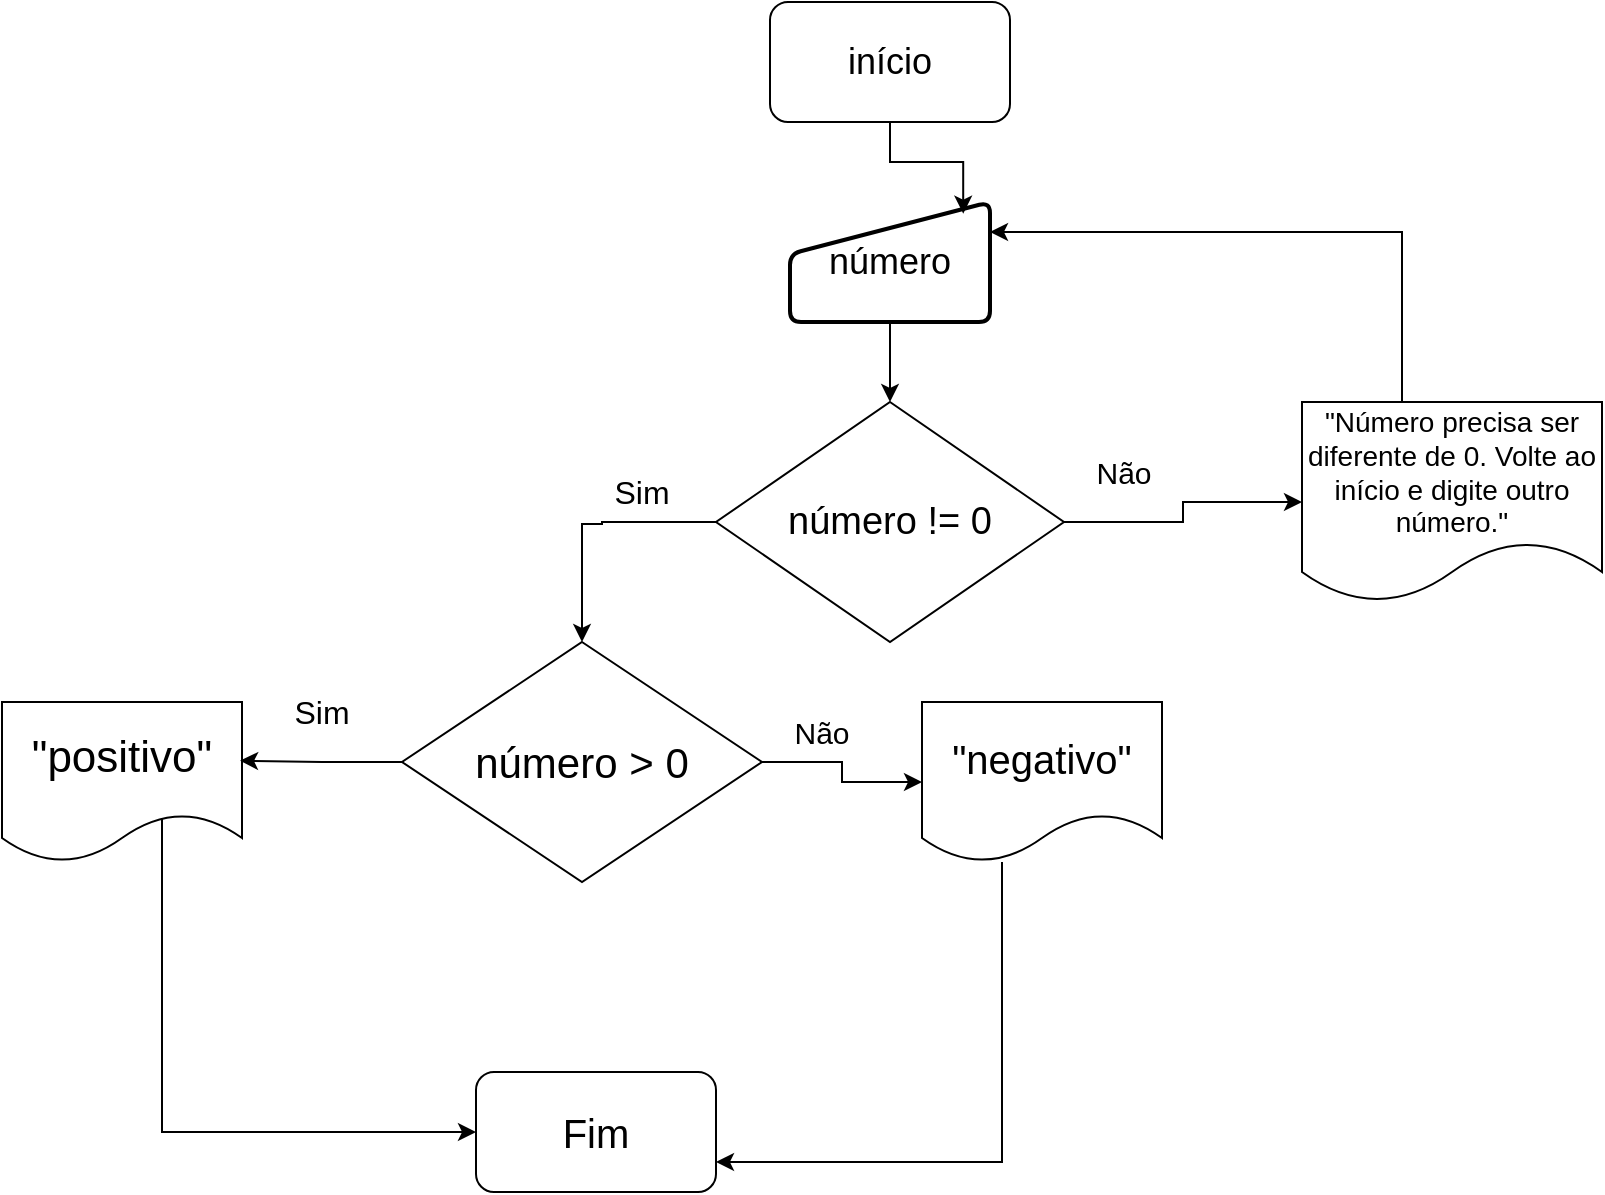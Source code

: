 <mxfile version="25.0.2">
  <diagram name="Página-1" id="den4dsSbFA2raf1f_56N">
    <mxGraphModel dx="1863" dy="614" grid="1" gridSize="10" guides="1" tooltips="1" connect="1" arrows="1" fold="1" page="1" pageScale="1" pageWidth="827" pageHeight="1169" math="0" shadow="0">
      <root>
        <mxCell id="0" />
        <mxCell id="1" parent="0" />
        <mxCell id="Q3FbUZu9J2tik3Yw9Nhg-1" value="início" style="rounded=1;whiteSpace=wrap;html=1;fontSize=18;" vertex="1" parent="1">
          <mxGeometry x="354" y="50" width="120" height="60" as="geometry" />
        </mxCell>
        <mxCell id="Q3FbUZu9J2tik3Yw9Nhg-5" style="edgeStyle=orthogonalEdgeStyle;rounded=0;orthogonalLoop=1;jettySize=auto;html=1;fontSize=19;" edge="1" parent="1" source="Q3FbUZu9J2tik3Yw9Nhg-2" target="Q3FbUZu9J2tik3Yw9Nhg-4">
          <mxGeometry relative="1" as="geometry" />
        </mxCell>
        <mxCell id="Q3FbUZu9J2tik3Yw9Nhg-2" value="número" style="html=1;strokeWidth=2;shape=manualInput;whiteSpace=wrap;rounded=1;size=26;arcSize=11;fontSize=18;" vertex="1" parent="1">
          <mxGeometry x="364" y="150" width="100" height="60" as="geometry" />
        </mxCell>
        <mxCell id="Q3FbUZu9J2tik3Yw9Nhg-7" style="edgeStyle=orthogonalEdgeStyle;rounded=0;orthogonalLoop=1;jettySize=auto;html=1;entryX=0.5;entryY=0;entryDx=0;entryDy=0;" edge="1" parent="1" source="Q3FbUZu9J2tik3Yw9Nhg-4" target="Q3FbUZu9J2tik3Yw9Nhg-6">
          <mxGeometry relative="1" as="geometry">
            <mxPoint x="220" y="310" as="targetPoint" />
            <Array as="points">
              <mxPoint x="270" y="310" />
              <mxPoint x="270" y="311" />
              <mxPoint x="260" y="311" />
            </Array>
          </mxGeometry>
        </mxCell>
        <mxCell id="Q3FbUZu9J2tik3Yw9Nhg-13" style="edgeStyle=orthogonalEdgeStyle;rounded=0;orthogonalLoop=1;jettySize=auto;html=1;" edge="1" parent="1" source="Q3FbUZu9J2tik3Yw9Nhg-4" target="Q3FbUZu9J2tik3Yw9Nhg-12">
          <mxGeometry relative="1" as="geometry" />
        </mxCell>
        <mxCell id="Q3FbUZu9J2tik3Yw9Nhg-4" value="número != 0" style="rhombus;whiteSpace=wrap;html=1;fontSize=19;" vertex="1" parent="1">
          <mxGeometry x="327" y="250" width="174" height="120" as="geometry" />
        </mxCell>
        <mxCell id="Q3FbUZu9J2tik3Yw9Nhg-10" style="edgeStyle=orthogonalEdgeStyle;rounded=0;orthogonalLoop=1;jettySize=auto;html=1;" edge="1" parent="1" source="Q3FbUZu9J2tik3Yw9Nhg-6" target="Q3FbUZu9J2tik3Yw9Nhg-11">
          <mxGeometry relative="1" as="geometry">
            <mxPoint x="420" y="440" as="targetPoint" />
          </mxGeometry>
        </mxCell>
        <mxCell id="Q3FbUZu9J2tik3Yw9Nhg-6" value="número &amp;gt; 0" style="rhombus;whiteSpace=wrap;html=1;fontSize=21;" vertex="1" parent="1">
          <mxGeometry x="170" y="370" width="180" height="120" as="geometry" />
        </mxCell>
        <mxCell id="Q3FbUZu9J2tik3Yw9Nhg-22" style="edgeStyle=orthogonalEdgeStyle;rounded=0;orthogonalLoop=1;jettySize=auto;html=1;exitX=0.658;exitY=0.687;exitDx=0;exitDy=0;exitPerimeter=0;" edge="1" parent="1" source="Q3FbUZu9J2tik3Yw9Nhg-8" target="Q3FbUZu9J2tik3Yw9Nhg-20">
          <mxGeometry relative="1" as="geometry">
            <Array as="points">
              <mxPoint x="50" y="455" />
              <mxPoint x="50" y="615" />
            </Array>
          </mxGeometry>
        </mxCell>
        <mxCell id="Q3FbUZu9J2tik3Yw9Nhg-8" value="&quot;positivo&quot;" style="shape=document;whiteSpace=wrap;html=1;boundedLbl=1;fontSize=22;" vertex="1" parent="1">
          <mxGeometry x="-30" y="400" width="120" height="80" as="geometry" />
        </mxCell>
        <mxCell id="Q3FbUZu9J2tik3Yw9Nhg-9" style="edgeStyle=orthogonalEdgeStyle;rounded=0;orthogonalLoop=1;jettySize=auto;html=1;entryX=0.992;entryY=0.367;entryDx=0;entryDy=0;entryPerimeter=0;" edge="1" parent="1" source="Q3FbUZu9J2tik3Yw9Nhg-6" target="Q3FbUZu9J2tik3Yw9Nhg-8">
          <mxGeometry relative="1" as="geometry" />
        </mxCell>
        <mxCell id="Q3FbUZu9J2tik3Yw9Nhg-21" style="edgeStyle=orthogonalEdgeStyle;rounded=0;orthogonalLoop=1;jettySize=auto;html=1;entryX=1;entryY=0.75;entryDx=0;entryDy=0;" edge="1" parent="1" source="Q3FbUZu9J2tik3Yw9Nhg-11" target="Q3FbUZu9J2tik3Yw9Nhg-20">
          <mxGeometry relative="1" as="geometry">
            <Array as="points">
              <mxPoint x="470" y="630" />
            </Array>
          </mxGeometry>
        </mxCell>
        <mxCell id="Q3FbUZu9J2tik3Yw9Nhg-11" value="&quot;negativo&quot;" style="shape=document;whiteSpace=wrap;html=1;boundedLbl=1;fontSize=20;" vertex="1" parent="1">
          <mxGeometry x="430" y="400" width="120" height="80" as="geometry" />
        </mxCell>
        <mxCell id="Q3FbUZu9J2tik3Yw9Nhg-14" style="edgeStyle=orthogonalEdgeStyle;rounded=0;orthogonalLoop=1;jettySize=auto;html=1;entryX=1;entryY=0.25;entryDx=0;entryDy=0;" edge="1" parent="1" source="Q3FbUZu9J2tik3Yw9Nhg-12" target="Q3FbUZu9J2tik3Yw9Nhg-2">
          <mxGeometry relative="1" as="geometry">
            <Array as="points">
              <mxPoint x="670" y="165" />
            </Array>
          </mxGeometry>
        </mxCell>
        <mxCell id="Q3FbUZu9J2tik3Yw9Nhg-12" value="&quot;Número precisa ser diferente de 0. Volte ao início e digite outro número.&quot;" style="shape=document;whiteSpace=wrap;html=1;boundedLbl=1;fontSize=14;" vertex="1" parent="1">
          <mxGeometry x="620" y="250" width="150" height="100" as="geometry" />
        </mxCell>
        <mxCell id="Q3FbUZu9J2tik3Yw9Nhg-15" value="Sim" style="text;html=1;align=center;verticalAlign=middle;whiteSpace=wrap;rounded=0;fontSize=16;" vertex="1" parent="1">
          <mxGeometry x="100" y="390" width="60" height="30" as="geometry" />
        </mxCell>
        <mxCell id="Q3FbUZu9J2tik3Yw9Nhg-16" value="Não" style="text;html=1;align=center;verticalAlign=middle;whiteSpace=wrap;rounded=0;fontSize=15;" vertex="1" parent="1">
          <mxGeometry x="350" y="400" width="60" height="30" as="geometry" />
        </mxCell>
        <mxCell id="Q3FbUZu9J2tik3Yw9Nhg-17" value="Sim" style="text;html=1;align=center;verticalAlign=middle;whiteSpace=wrap;rounded=0;fontSize=16;" vertex="1" parent="1">
          <mxGeometry x="260" y="280" width="60" height="30" as="geometry" />
        </mxCell>
        <mxCell id="Q3FbUZu9J2tik3Yw9Nhg-18" value="Não" style="text;html=1;align=center;verticalAlign=middle;whiteSpace=wrap;rounded=0;fontSize=15;" vertex="1" parent="1">
          <mxGeometry x="501" y="270" width="60" height="30" as="geometry" />
        </mxCell>
        <mxCell id="Q3FbUZu9J2tik3Yw9Nhg-19" style="edgeStyle=orthogonalEdgeStyle;rounded=0;orthogonalLoop=1;jettySize=auto;html=1;entryX=0.866;entryY=0.097;entryDx=0;entryDy=0;entryPerimeter=0;" edge="1" parent="1" source="Q3FbUZu9J2tik3Yw9Nhg-1" target="Q3FbUZu9J2tik3Yw9Nhg-2">
          <mxGeometry relative="1" as="geometry" />
        </mxCell>
        <mxCell id="Q3FbUZu9J2tik3Yw9Nhg-20" value="Fim" style="rounded=1;whiteSpace=wrap;html=1;fontSize=20;" vertex="1" parent="1">
          <mxGeometry x="207" y="585" width="120" height="60" as="geometry" />
        </mxCell>
      </root>
    </mxGraphModel>
  </diagram>
</mxfile>

